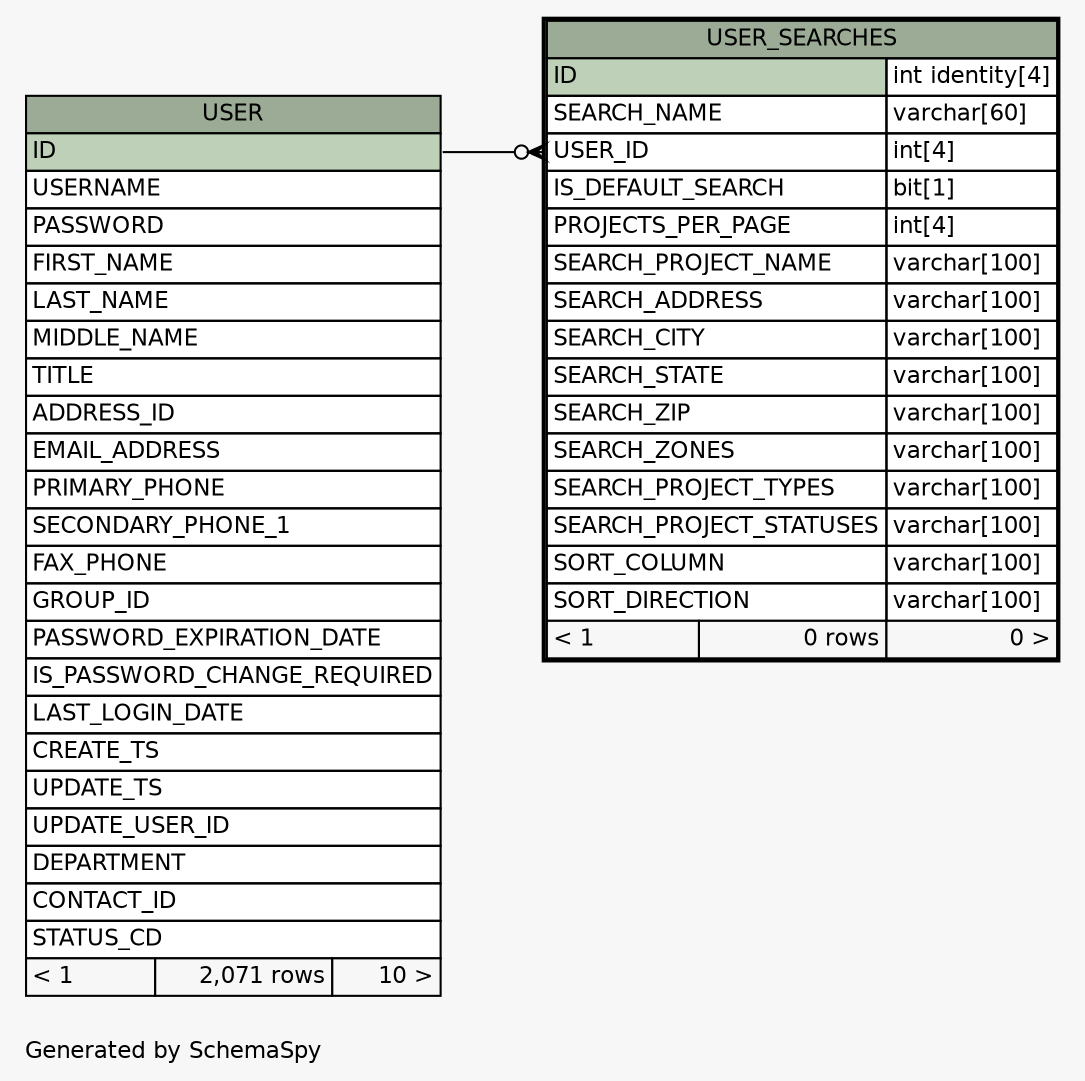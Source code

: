 // dot 2.28.0 on Windows 7 6.1
// SchemaSpy rev 590
digraph "oneDegreeRelationshipsDiagram" {
  graph [
    rankdir="RL"
    bgcolor="#f7f7f7"
    label="\nGenerated by SchemaSpy"
    labeljust="l"
    nodesep="0.18"
    ranksep="0.46"
    fontname="Helvetica"
    fontsize="11"
  ];
  node [
    fontname="Helvetica"
    fontsize="11"
    shape="plaintext"
  ];
  edge [
    arrowsize="0.8"
  ];
  "USER_SEARCHES":"USER_ID":w -> "USER":"ID":e [arrowhead=none dir=back arrowtail=crowodot];
  "USER" [
    label=<
    <TABLE BORDER="0" CELLBORDER="1" CELLSPACING="0" BGCOLOR="#ffffff">
      <TR><TD COLSPAN="3" BGCOLOR="#9bab96" ALIGN="CENTER">USER</TD></TR>
      <TR><TD PORT="ID" COLSPAN="3" BGCOLOR="#bed1b8" ALIGN="LEFT">ID</TD></TR>
      <TR><TD PORT="USERNAME" COLSPAN="3" ALIGN="LEFT">USERNAME</TD></TR>
      <TR><TD PORT="PASSWORD" COLSPAN="3" ALIGN="LEFT">PASSWORD</TD></TR>
      <TR><TD PORT="FIRST_NAME" COLSPAN="3" ALIGN="LEFT">FIRST_NAME</TD></TR>
      <TR><TD PORT="LAST_NAME" COLSPAN="3" ALIGN="LEFT">LAST_NAME</TD></TR>
      <TR><TD PORT="MIDDLE_NAME" COLSPAN="3" ALIGN="LEFT">MIDDLE_NAME</TD></TR>
      <TR><TD PORT="TITLE" COLSPAN="3" ALIGN="LEFT">TITLE</TD></TR>
      <TR><TD PORT="ADDRESS_ID" COLSPAN="3" ALIGN="LEFT">ADDRESS_ID</TD></TR>
      <TR><TD PORT="EMAIL_ADDRESS" COLSPAN="3" ALIGN="LEFT">EMAIL_ADDRESS</TD></TR>
      <TR><TD PORT="PRIMARY_PHONE" COLSPAN="3" ALIGN="LEFT">PRIMARY_PHONE</TD></TR>
      <TR><TD PORT="SECONDARY_PHONE_1" COLSPAN="3" ALIGN="LEFT">SECONDARY_PHONE_1</TD></TR>
      <TR><TD PORT="FAX_PHONE" COLSPAN="3" ALIGN="LEFT">FAX_PHONE</TD></TR>
      <TR><TD PORT="GROUP_ID" COLSPAN="3" ALIGN="LEFT">GROUP_ID</TD></TR>
      <TR><TD PORT="PASSWORD_EXPIRATION_DATE" COLSPAN="3" ALIGN="LEFT">PASSWORD_EXPIRATION_DATE</TD></TR>
      <TR><TD PORT="IS_PASSWORD_CHANGE_REQUIRED" COLSPAN="3" ALIGN="LEFT">IS_PASSWORD_CHANGE_REQUIRED</TD></TR>
      <TR><TD PORT="LAST_LOGIN_DATE" COLSPAN="3" ALIGN="LEFT">LAST_LOGIN_DATE</TD></TR>
      <TR><TD PORT="CREATE_TS" COLSPAN="3" ALIGN="LEFT">CREATE_TS</TD></TR>
      <TR><TD PORT="UPDATE_TS" COLSPAN="3" ALIGN="LEFT">UPDATE_TS</TD></TR>
      <TR><TD PORT="UPDATE_USER_ID" COLSPAN="3" ALIGN="LEFT">UPDATE_USER_ID</TD></TR>
      <TR><TD PORT="DEPARTMENT" COLSPAN="3" ALIGN="LEFT">DEPARTMENT</TD></TR>
      <TR><TD PORT="CONTACT_ID" COLSPAN="3" ALIGN="LEFT">CONTACT_ID</TD></TR>
      <TR><TD PORT="STATUS_CD" COLSPAN="3" ALIGN="LEFT">STATUS_CD</TD></TR>
      <TR><TD ALIGN="LEFT" BGCOLOR="#f7f7f7">&lt; 1</TD><TD ALIGN="RIGHT" BGCOLOR="#f7f7f7">2,071 rows</TD><TD ALIGN="RIGHT" BGCOLOR="#f7f7f7">10 &gt;</TD></TR>
    </TABLE>>
    URL="USER.html"
    tooltip="USER"
  ];
  "USER_SEARCHES" [
    label=<
    <TABLE BORDER="2" CELLBORDER="1" CELLSPACING="0" BGCOLOR="#ffffff">
      <TR><TD COLSPAN="3" BGCOLOR="#9bab96" ALIGN="CENTER">USER_SEARCHES</TD></TR>
      <TR><TD PORT="ID" COLSPAN="2" BGCOLOR="#bed1b8" ALIGN="LEFT">ID</TD><TD PORT="ID.type" ALIGN="LEFT">int identity[4]</TD></TR>
      <TR><TD PORT="SEARCH_NAME" COLSPAN="2" ALIGN="LEFT">SEARCH_NAME</TD><TD PORT="SEARCH_NAME.type" ALIGN="LEFT">varchar[60]</TD></TR>
      <TR><TD PORT="USER_ID" COLSPAN="2" ALIGN="LEFT">USER_ID</TD><TD PORT="USER_ID.type" ALIGN="LEFT">int[4]</TD></TR>
      <TR><TD PORT="IS_DEFAULT_SEARCH" COLSPAN="2" ALIGN="LEFT">IS_DEFAULT_SEARCH</TD><TD PORT="IS_DEFAULT_SEARCH.type" ALIGN="LEFT">bit[1]</TD></TR>
      <TR><TD PORT="PROJECTS_PER_PAGE" COLSPAN="2" ALIGN="LEFT">PROJECTS_PER_PAGE</TD><TD PORT="PROJECTS_PER_PAGE.type" ALIGN="LEFT">int[4]</TD></TR>
      <TR><TD PORT="SEARCH_PROJECT_NAME" COLSPAN="2" ALIGN="LEFT">SEARCH_PROJECT_NAME</TD><TD PORT="SEARCH_PROJECT_NAME.type" ALIGN="LEFT">varchar[100]</TD></TR>
      <TR><TD PORT="SEARCH_ADDRESS" COLSPAN="2" ALIGN="LEFT">SEARCH_ADDRESS</TD><TD PORT="SEARCH_ADDRESS.type" ALIGN="LEFT">varchar[100]</TD></TR>
      <TR><TD PORT="SEARCH_CITY" COLSPAN="2" ALIGN="LEFT">SEARCH_CITY</TD><TD PORT="SEARCH_CITY.type" ALIGN="LEFT">varchar[100]</TD></TR>
      <TR><TD PORT="SEARCH_STATE" COLSPAN="2" ALIGN="LEFT">SEARCH_STATE</TD><TD PORT="SEARCH_STATE.type" ALIGN="LEFT">varchar[100]</TD></TR>
      <TR><TD PORT="SEARCH_ZIP" COLSPAN="2" ALIGN="LEFT">SEARCH_ZIP</TD><TD PORT="SEARCH_ZIP.type" ALIGN="LEFT">varchar[100]</TD></TR>
      <TR><TD PORT="SEARCH_ZONES" COLSPAN="2" ALIGN="LEFT">SEARCH_ZONES</TD><TD PORT="SEARCH_ZONES.type" ALIGN="LEFT">varchar[100]</TD></TR>
      <TR><TD PORT="SEARCH_PROJECT_TYPES" COLSPAN="2" ALIGN="LEFT">SEARCH_PROJECT_TYPES</TD><TD PORT="SEARCH_PROJECT_TYPES.type" ALIGN="LEFT">varchar[100]</TD></TR>
      <TR><TD PORT="SEARCH_PROJECT_STATUSES" COLSPAN="2" ALIGN="LEFT">SEARCH_PROJECT_STATUSES</TD><TD PORT="SEARCH_PROJECT_STATUSES.type" ALIGN="LEFT">varchar[100]</TD></TR>
      <TR><TD PORT="SORT_COLUMN" COLSPAN="2" ALIGN="LEFT">SORT_COLUMN</TD><TD PORT="SORT_COLUMN.type" ALIGN="LEFT">varchar[100]</TD></TR>
      <TR><TD PORT="SORT_DIRECTION" COLSPAN="2" ALIGN="LEFT">SORT_DIRECTION</TD><TD PORT="SORT_DIRECTION.type" ALIGN="LEFT">varchar[100]</TD></TR>
      <TR><TD ALIGN="LEFT" BGCOLOR="#f7f7f7">&lt; 1</TD><TD ALIGN="RIGHT" BGCOLOR="#f7f7f7">0 rows</TD><TD ALIGN="RIGHT" BGCOLOR="#f7f7f7">0 &gt;</TD></TR>
    </TABLE>>
    URL="USER_SEARCHES.html"
    tooltip="USER_SEARCHES"
  ];
}
